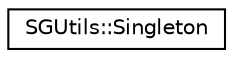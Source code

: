 digraph "Graphical Class Hierarchy"
{
 // LATEX_PDF_SIZE
  edge [fontname="Helvetica",fontsize="10",labelfontname="Helvetica",labelfontsize="10"];
  node [fontname="Helvetica",fontsize="10",shape=record];
  rankdir="LR";
  Node0 [label="SGUtils::Singleton",height=0.2,width=0.4,color="black", fillcolor="white", style="filled",URL="$structSGUtils_1_1Singleton.html",tooltip=" "];
}

